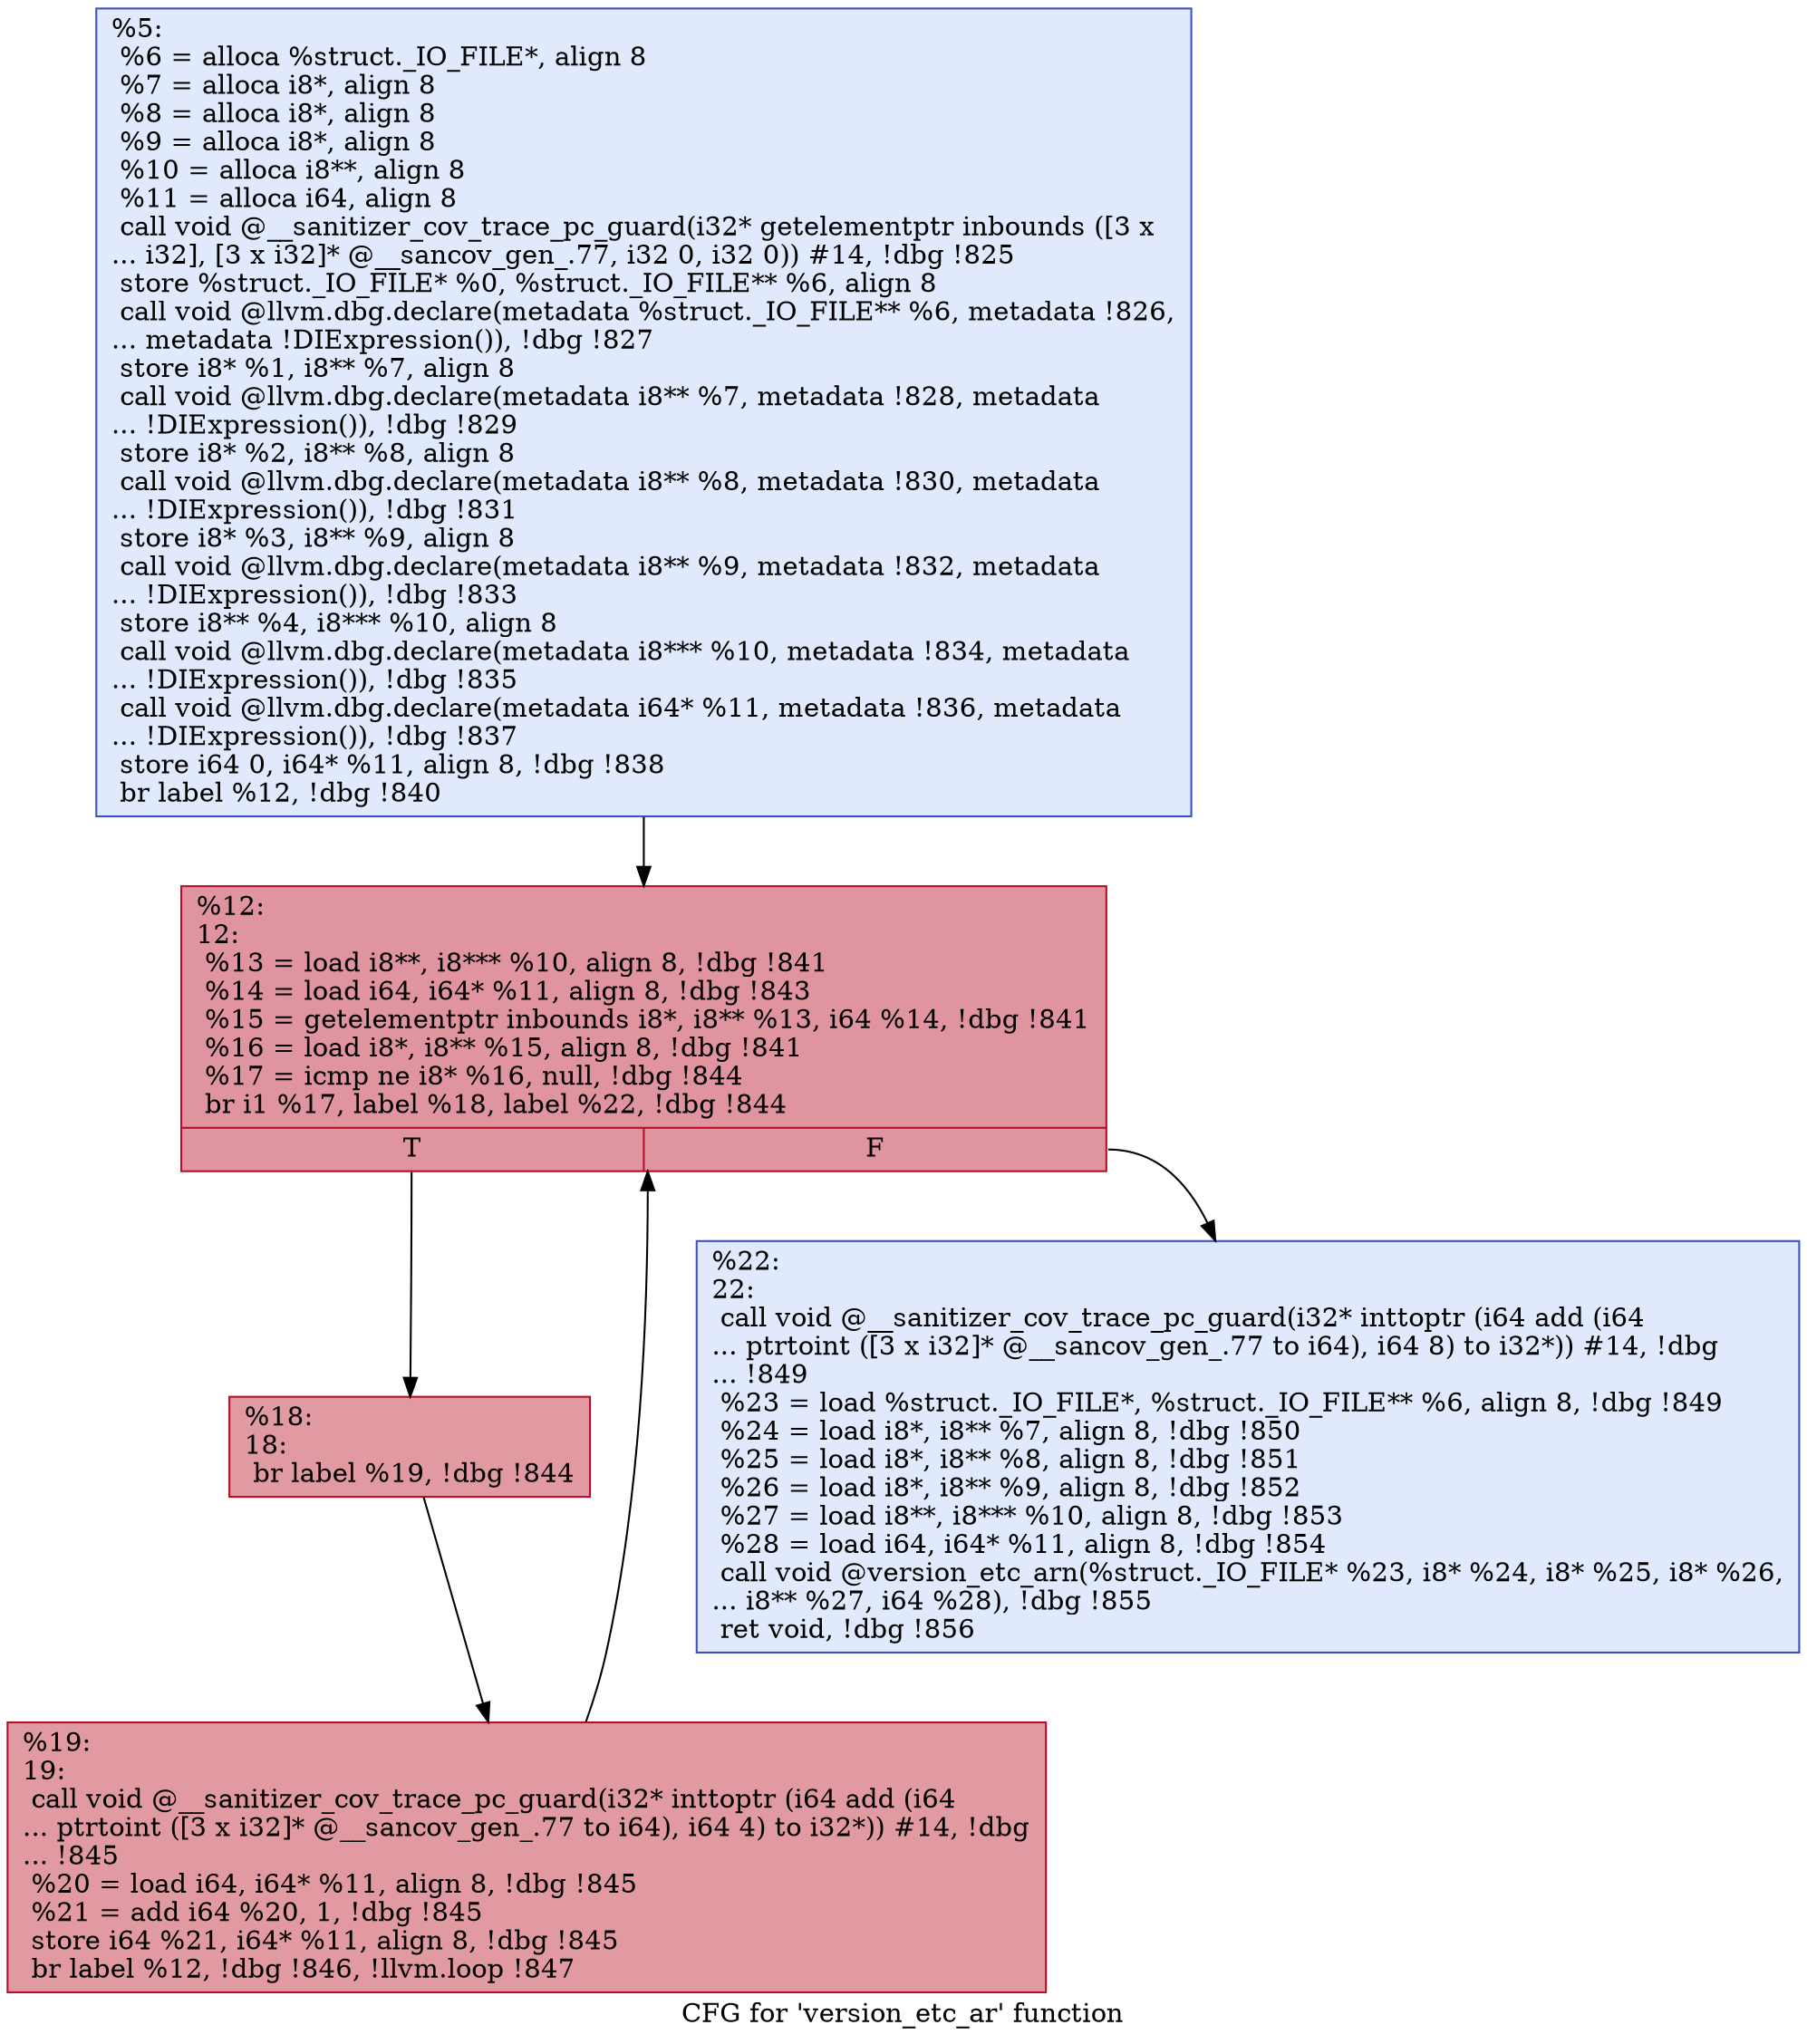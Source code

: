 digraph "CFG for 'version_etc_ar' function" {
	label="CFG for 'version_etc_ar' function";

	Node0x5555558f2cf0 [shape=record,color="#3d50c3ff", style=filled, fillcolor="#b9d0f970",label="{%5:\l  %6 = alloca %struct._IO_FILE*, align 8\l  %7 = alloca i8*, align 8\l  %8 = alloca i8*, align 8\l  %9 = alloca i8*, align 8\l  %10 = alloca i8**, align 8\l  %11 = alloca i64, align 8\l  call void @__sanitizer_cov_trace_pc_guard(i32* getelementptr inbounds ([3 x\l... i32], [3 x i32]* @__sancov_gen_.77, i32 0, i32 0)) #14, !dbg !825\l  store %struct._IO_FILE* %0, %struct._IO_FILE** %6, align 8\l  call void @llvm.dbg.declare(metadata %struct._IO_FILE** %6, metadata !826,\l... metadata !DIExpression()), !dbg !827\l  store i8* %1, i8** %7, align 8\l  call void @llvm.dbg.declare(metadata i8** %7, metadata !828, metadata\l... !DIExpression()), !dbg !829\l  store i8* %2, i8** %8, align 8\l  call void @llvm.dbg.declare(metadata i8** %8, metadata !830, metadata\l... !DIExpression()), !dbg !831\l  store i8* %3, i8** %9, align 8\l  call void @llvm.dbg.declare(metadata i8** %9, metadata !832, metadata\l... !DIExpression()), !dbg !833\l  store i8** %4, i8*** %10, align 8\l  call void @llvm.dbg.declare(metadata i8*** %10, metadata !834, metadata\l... !DIExpression()), !dbg !835\l  call void @llvm.dbg.declare(metadata i64* %11, metadata !836, metadata\l... !DIExpression()), !dbg !837\l  store i64 0, i64* %11, align 8, !dbg !838\l  br label %12, !dbg !840\l}"];
	Node0x5555558f2cf0 -> Node0x5555558f2e40;
	Node0x5555558f2e40 [shape=record,color="#b70d28ff", style=filled, fillcolor="#b70d2870",label="{%12:\l12:                                               \l  %13 = load i8**, i8*** %10, align 8, !dbg !841\l  %14 = load i64, i64* %11, align 8, !dbg !843\l  %15 = getelementptr inbounds i8*, i8** %13, i64 %14, !dbg !841\l  %16 = load i8*, i8** %15, align 8, !dbg !841\l  %17 = icmp ne i8* %16, null, !dbg !844\l  br i1 %17, label %18, label %22, !dbg !844\l|{<s0>T|<s1>F}}"];
	Node0x5555558f2e40:s0 -> Node0x5555558f2e90;
	Node0x5555558f2e40:s1 -> Node0x5555558f2f30;
	Node0x5555558f2e90 [shape=record,color="#b70d28ff", style=filled, fillcolor="#bb1b2c70",label="{%18:\l18:                                               \l  br label %19, !dbg !844\l}"];
	Node0x5555558f2e90 -> Node0x5555558f2ee0;
	Node0x5555558f2ee0 [shape=record,color="#b70d28ff", style=filled, fillcolor="#bb1b2c70",label="{%19:\l19:                                               \l  call void @__sanitizer_cov_trace_pc_guard(i32* inttoptr (i64 add (i64\l... ptrtoint ([3 x i32]* @__sancov_gen_.77 to i64), i64 4) to i32*)) #14, !dbg\l... !845\l  %20 = load i64, i64* %11, align 8, !dbg !845\l  %21 = add i64 %20, 1, !dbg !845\l  store i64 %21, i64* %11, align 8, !dbg !845\l  br label %12, !dbg !846, !llvm.loop !847\l}"];
	Node0x5555558f2ee0 -> Node0x5555558f2e40;
	Node0x5555558f2f30 [shape=record,color="#3d50c3ff", style=filled, fillcolor="#b9d0f970",label="{%22:\l22:                                               \l  call void @__sanitizer_cov_trace_pc_guard(i32* inttoptr (i64 add (i64\l... ptrtoint ([3 x i32]* @__sancov_gen_.77 to i64), i64 8) to i32*)) #14, !dbg\l... !849\l  %23 = load %struct._IO_FILE*, %struct._IO_FILE** %6, align 8, !dbg !849\l  %24 = load i8*, i8** %7, align 8, !dbg !850\l  %25 = load i8*, i8** %8, align 8, !dbg !851\l  %26 = load i8*, i8** %9, align 8, !dbg !852\l  %27 = load i8**, i8*** %10, align 8, !dbg !853\l  %28 = load i64, i64* %11, align 8, !dbg !854\l  call void @version_etc_arn(%struct._IO_FILE* %23, i8* %24, i8* %25, i8* %26,\l... i8** %27, i64 %28), !dbg !855\l  ret void, !dbg !856\l}"];
}

